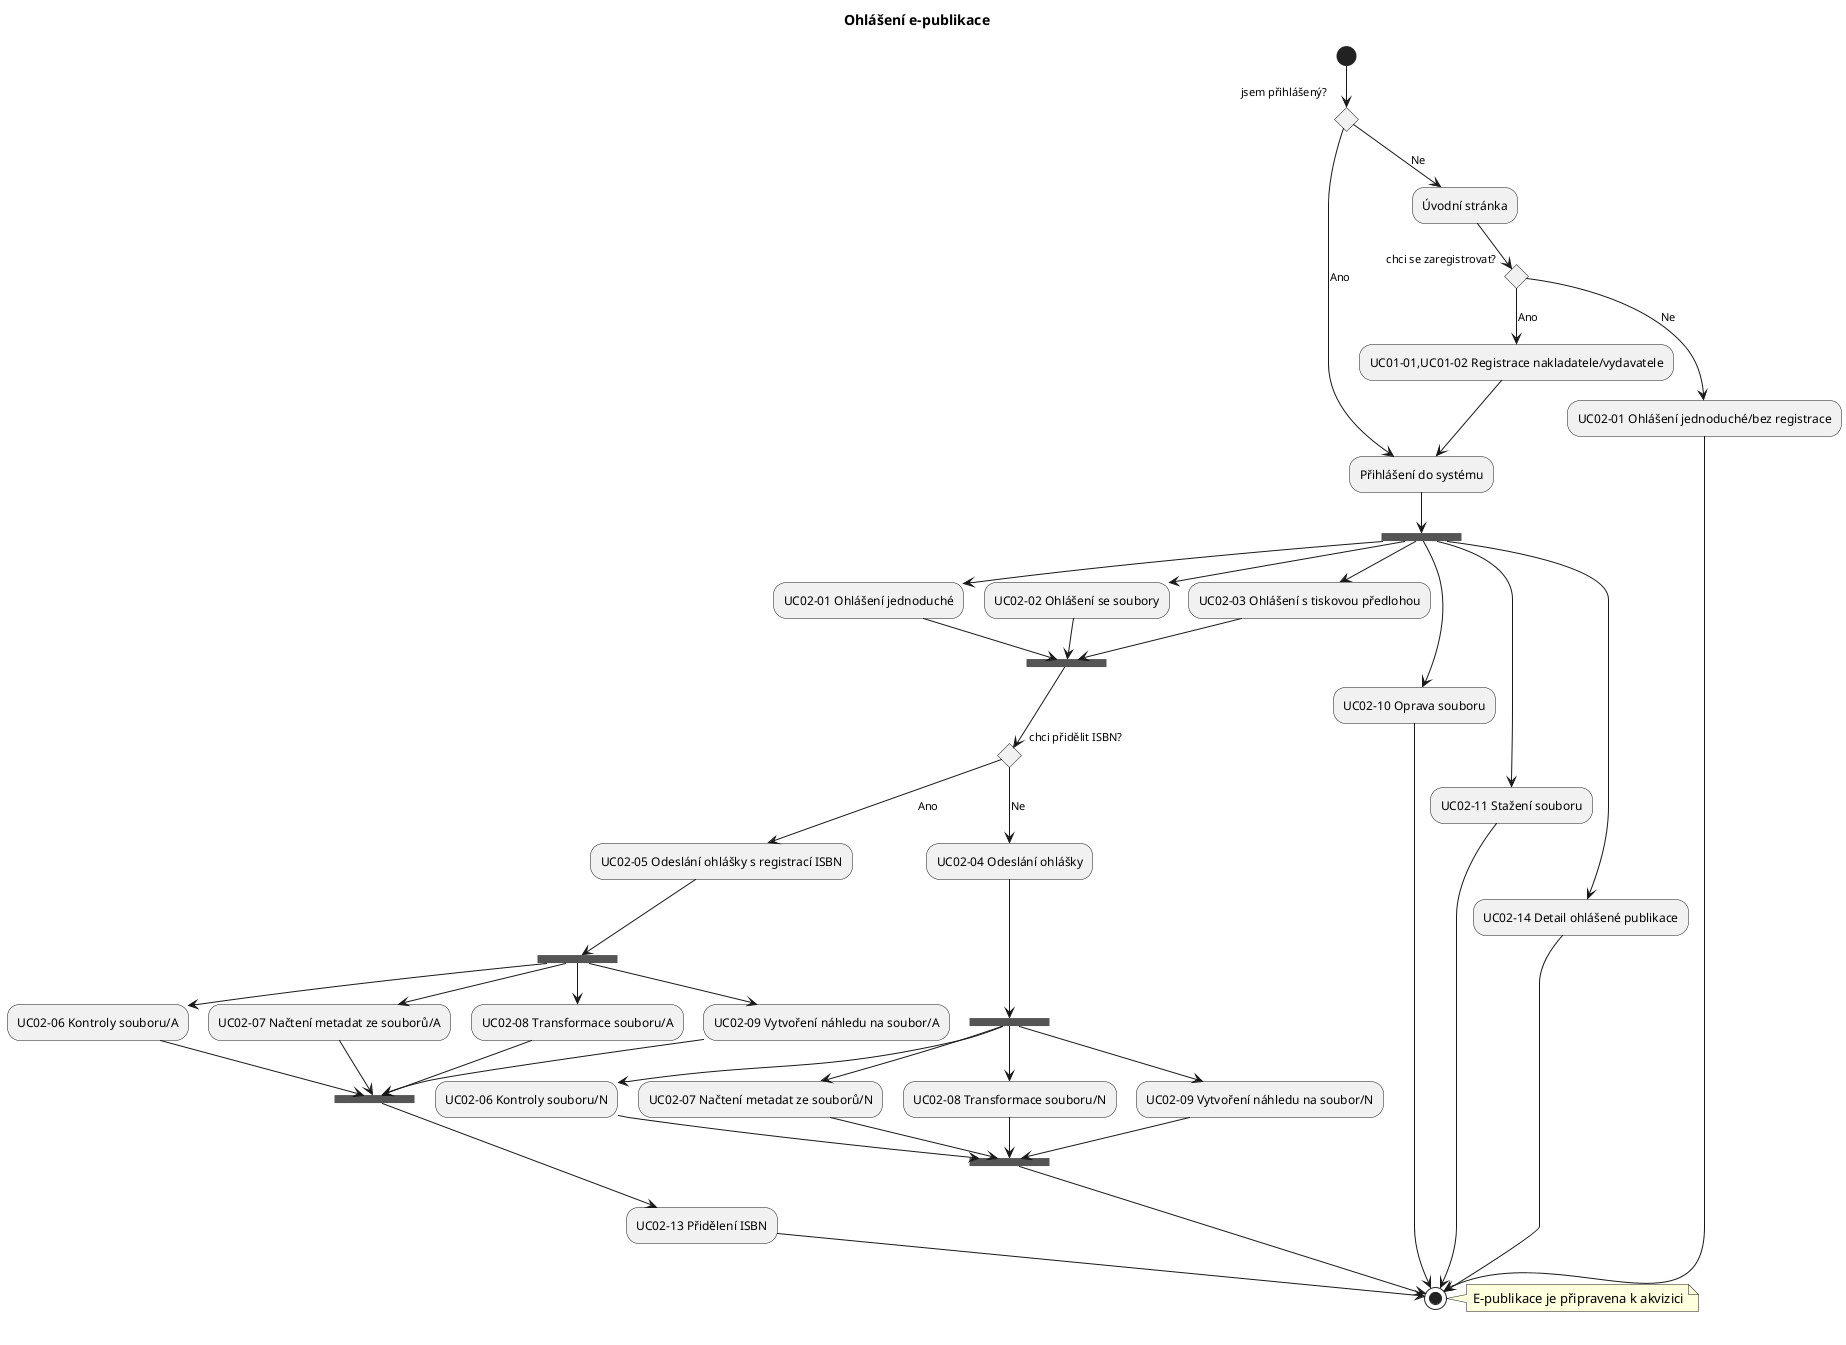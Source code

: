 @startuml

title Ohlášení e-publikace

(*) --> if "jsem přihlášený?" then
    -->[Ano] "Přihlášení do systému"
    --> === WORK_WITH_EPUBLICATION_S ===
    === WORK_WITH_EPUBLICATION_S === --> "UC02-01 Ohlášení jednoduché"
    === WORK_WITH_EPUBLICATION_S === --> "UC02-02 Ohlášení se soubory"
    === WORK_WITH_EPUBLICATION_S === --> "UC02-03 Ohlášení s tiskovou předlohou"
    === WORK_WITH_EPUBLICATION_S === ---> "UC02-10 Oprava souboru"
    --> (*)
    === WORK_WITH_EPUBLICATION_S === ---> "UC02-11 Stažení souboru"
    --> (*)
    === WORK_WITH_EPUBLICATION_S === ---> "UC02-14 Detail ohlášené publikace"
    --> (*)
    
    "UC02-01 Ohlášení jednoduché" --> === SUBMIT_EPUBLICATION ===
    "UC02-02 Ohlášení se soubory" --> === SUBMIT_EPUBLICATION ===
    "UC02-03 Ohlášení s tiskovou předlohou" --> === SUBMIT_EPUBLICATION ===
    === SUBMIT_EPUBLICATION === --> if "chci přidělit ISBN?" then
    	-->[Ano] "UC02-05 Odeslání ohlášky s registrací ISBN"
	--> === FILE_CHECKS ===
	=== FILE_CHECKS === --> "UC02-06 Kontroly souboru/A"
	=== FILE_CHECKS === --> "UC02-07 Načtení metadat ze souborů/A"
	=== FILE_CHECKS === --> "UC02-08 Transformace souboru/A"
	=== FILE_CHECKS === --> "UC02-09 Vytvoření náhledu na soubor/A"
	"UC02-06 Kontroly souboru/A" --> === FILE_CHECKS_END ===
	"UC02-07 Načtení metadat ze souborů/A" --> === FILE_CHECKS_END ===
	"UC02-08 Transformace souboru/A" --> === FILE_CHECKS_END ===
	"UC02-09 Vytvoření náhledu na soubor/A" --> === FILE_CHECKS_END ===
	=== FILE_CHECKS_END ===	---> "UC02-13 Přidělení ISBN"
	--> (*)
	note right
	E-publikace je připravena k akvizici
	end note
    else
	-->[Ne] "UC02-04 Odeslání ohlášky"
	---> === FILE_CHECKS_B === 
	=== FILE_CHECKS_B === --> "UC02-06 Kontroly souboru/N"
	=== FILE_CHECKS_B === --> "UC02-07 Načtení metadat ze souborů/N"
	=== FILE_CHECKS_B === --> "UC02-08 Transformace souboru/N"
	=== FILE_CHECKS_B === --> "UC02-09 Vytvoření náhledu na soubor/N"
	"UC02-06 Kontroly souboru/N" --> === FILE_CHECKS_END_B ===
	"UC02-07 Načtení metadat ze souborů/N" --> === FILE_CHECKS_END_B ===
	"UC02-08 Transformace souboru/N" --> === FILE_CHECKS_END_B ===
	"UC02-09 Vytvoření náhledu na soubor/N" --> === FILE_CHECKS_END_B ===
	=== FILE_CHECKS_END_B === --> (*)
    endif
    
else
	-->[Ne] "Úvodní stránka"
	if "chci se zaregistrovat?" then
	   	 -->[Ano] "UC01-01,UC01-02 Registrace nakladatele/vydavatele"
		 "UC01-01,UC01-02 Registrace nakladatele/vydavatele" --> "Přihlášení do systému"
	else
		-->[Ne] "UC02-01 Ohlášení jednoduché/bez registrace"
	endif
endif

"UC02-01 Ohlášení jednoduché/bez registrace" --> (*)

@enduml
